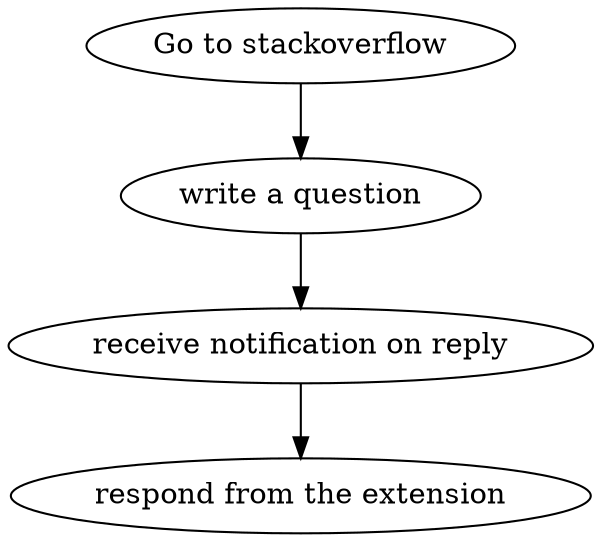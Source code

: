 digraph{
  "Go to stackoverflow" -> "write a question"
  "write a question" -> "receive notification on reply"
  "receive notification on reply" -> "respond from the extension";
}
